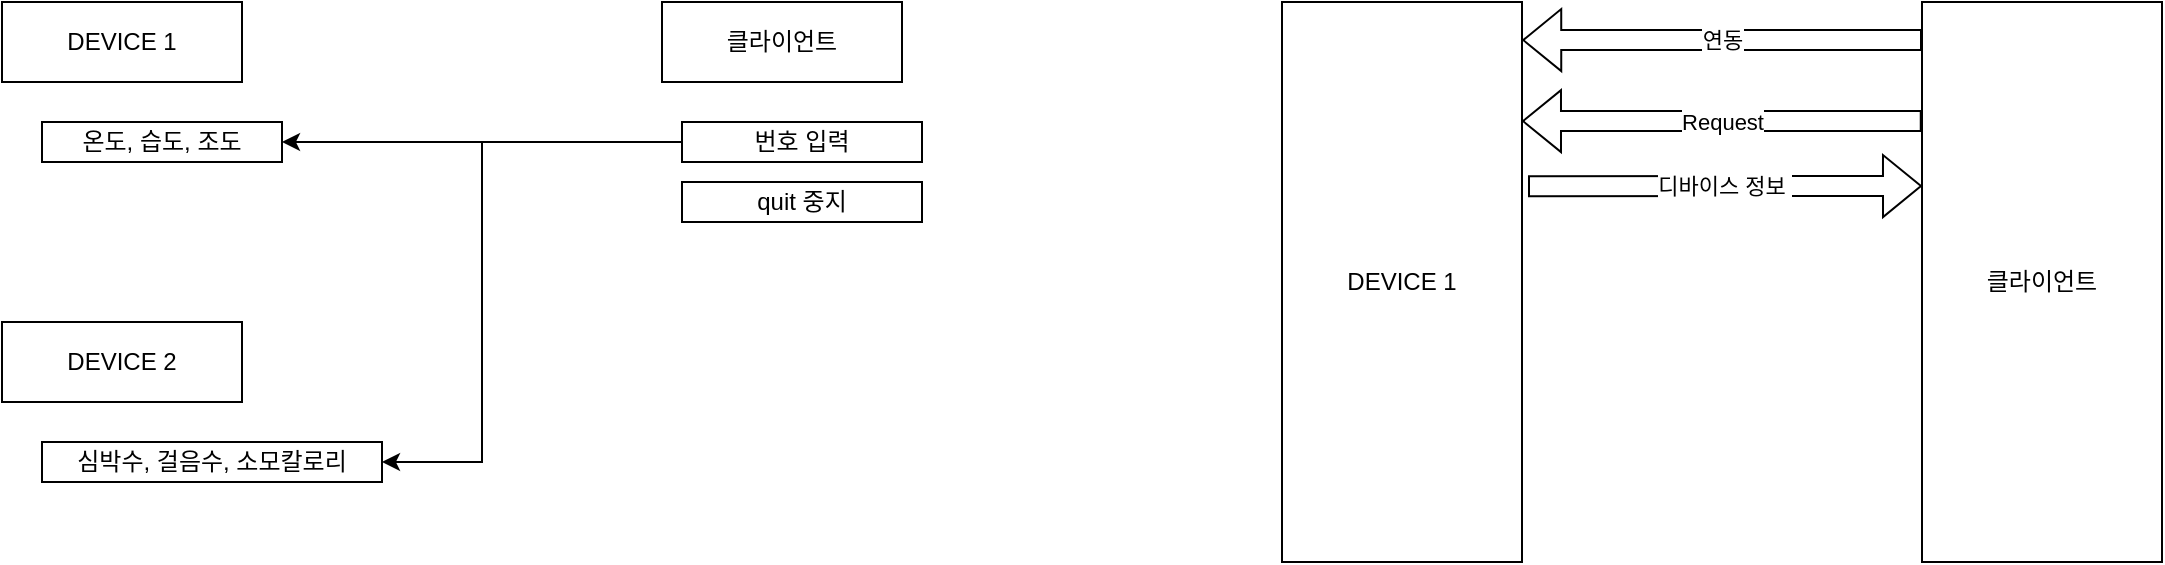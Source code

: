 <mxfile version="15.8.7" type="device"><diagram id="KP8V_eKt_e_IOLn0Mdws" name="페이지-1"><mxGraphModel dx="677" dy="408" grid="1" gridSize="10" guides="1" tooltips="1" connect="1" arrows="1" fold="1" page="1" pageScale="1" pageWidth="10000" pageHeight="10000" math="0" shadow="0"><root><mxCell id="0"/><mxCell id="1" parent="0"/><mxCell id="bolUttUiSFMx1DpnNqST-1" value="DEVICE 1" style="rounded=0;whiteSpace=wrap;html=1;" vertex="1" parent="1"><mxGeometry x="360" y="280" width="120" height="40" as="geometry"/></mxCell><mxCell id="bolUttUiSFMx1DpnNqST-2" value="DEVICE 2" style="rounded=0;whiteSpace=wrap;html=1;" vertex="1" parent="1"><mxGeometry x="360" y="440" width="120" height="40" as="geometry"/></mxCell><mxCell id="bolUttUiSFMx1DpnNqST-4" value="클라이언트" style="rounded=0;whiteSpace=wrap;html=1;" vertex="1" parent="1"><mxGeometry x="690" y="280" width="120" height="40" as="geometry"/></mxCell><mxCell id="bolUttUiSFMx1DpnNqST-5" value="온도, 습도, 조도" style="rounded=0;whiteSpace=wrap;html=1;" vertex="1" parent="1"><mxGeometry x="380" y="340" width="120" height="20" as="geometry"/></mxCell><mxCell id="bolUttUiSFMx1DpnNqST-6" value="심박수, 걸음수, 소모칼로리" style="rounded=0;whiteSpace=wrap;html=1;" vertex="1" parent="1"><mxGeometry x="380" y="500" width="170" height="20" as="geometry"/></mxCell><mxCell id="bolUttUiSFMx1DpnNqST-9" style="edgeStyle=orthogonalEdgeStyle;rounded=0;orthogonalLoop=1;jettySize=auto;html=1;entryX=1;entryY=0.5;entryDx=0;entryDy=0;" edge="1" parent="1" source="bolUttUiSFMx1DpnNqST-7" target="bolUttUiSFMx1DpnNqST-5"><mxGeometry relative="1" as="geometry"/></mxCell><mxCell id="bolUttUiSFMx1DpnNqST-10" style="edgeStyle=orthogonalEdgeStyle;rounded=0;orthogonalLoop=1;jettySize=auto;html=1;entryX=1;entryY=0.5;entryDx=0;entryDy=0;" edge="1" parent="1" source="bolUttUiSFMx1DpnNqST-7" target="bolUttUiSFMx1DpnNqST-6"><mxGeometry relative="1" as="geometry"><Array as="points"><mxPoint x="600" y="350"/><mxPoint x="600" y="510"/></Array></mxGeometry></mxCell><mxCell id="bolUttUiSFMx1DpnNqST-7" value="번호 입력" style="rounded=0;whiteSpace=wrap;html=1;" vertex="1" parent="1"><mxGeometry x="700" y="340" width="120" height="20" as="geometry"/></mxCell><mxCell id="bolUttUiSFMx1DpnNqST-11" value="quit 중지" style="rounded=0;whiteSpace=wrap;html=1;" vertex="1" parent="1"><mxGeometry x="700" y="370" width="120" height="20" as="geometry"/></mxCell><mxCell id="bolUttUiSFMx1DpnNqST-12" value="DEVICE 1" style="rounded=0;whiteSpace=wrap;html=1;" vertex="1" parent="1"><mxGeometry x="1000" y="280" width="120" height="280" as="geometry"/></mxCell><mxCell id="bolUttUiSFMx1DpnNqST-13" value="클라이언트" style="rounded=0;whiteSpace=wrap;html=1;" vertex="1" parent="1"><mxGeometry x="1320" y="280" width="120" height="280" as="geometry"/></mxCell><mxCell id="bolUttUiSFMx1DpnNqST-14" value="연동" style="shape=flexArrow;endArrow=classic;html=1;rounded=0;entryX=1.001;entryY=0.068;entryDx=0;entryDy=0;entryPerimeter=0;" edge="1" parent="1" target="bolUttUiSFMx1DpnNqST-12"><mxGeometry width="50" height="50" relative="1" as="geometry"><mxPoint x="1320" y="299" as="sourcePoint"/><mxPoint x="1240" y="370" as="targetPoint"/></mxGeometry></mxCell><mxCell id="bolUttUiSFMx1DpnNqST-15" value="Request" style="shape=flexArrow;endArrow=classic;html=1;rounded=0;entryX=1.001;entryY=0.068;entryDx=0;entryDy=0;entryPerimeter=0;" edge="1" parent="1"><mxGeometry width="50" height="50" relative="1" as="geometry"><mxPoint x="1319.88" y="339.52" as="sourcePoint"/><mxPoint x="1120.0" y="339.56" as="targetPoint"/></mxGeometry></mxCell><mxCell id="bolUttUiSFMx1DpnNqST-16" value="디바이스 정보&amp;nbsp;" style="shape=flexArrow;endArrow=classic;html=1;rounded=0;exitX=1.025;exitY=0.329;exitDx=0;exitDy=0;exitPerimeter=0;" edge="1" parent="1" source="bolUttUiSFMx1DpnNqST-12"><mxGeometry width="50" height="50" relative="1" as="geometry"><mxPoint x="1329.88" y="419.76" as="sourcePoint"/><mxPoint x="1320" y="372" as="targetPoint"/></mxGeometry></mxCell></root></mxGraphModel></diagram></mxfile>